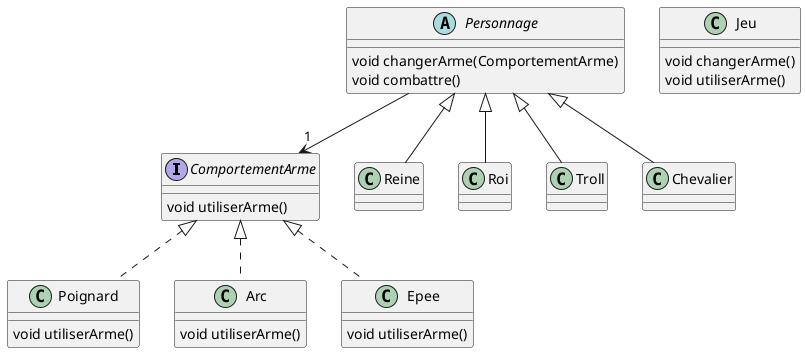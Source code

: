 @startuml

' definitions
' -----------

' package "comportements.arme"
interface ComportementArme
class Poignard
class Arc
class Epee
' end package

' package "personnages"
abstract Personnage
class Reine
class Roi
class Troll
class Chevalier
' end package

' package "menu"
class Jeu
' end package

' content
' -------

' Jeu:
Jeu : void changerArme()
Jeu : void utiliserArme()

' ComportementArme:
ComportementArme : void utiliserArme()

' Epee:
ComportementArme <|.. Epee
Epee : void utiliserArme()

' Reine:
Personnage <|-- Reine

' Troll:
Personnage <|-- Troll

' Chevalier:
Personnage <|-- Chevalier

' Arc:
ComportementArme <|.. Arc
Arc : void utiliserArme()

' Poignard:
ComportementArme <|.. Poignard
Poignard : void utiliserArme()

' Roi:
Personnage <|-- Roi

' Personnage:
Personnage --> "1" ComportementArme
Personnage : void changerArme(ComportementArme)
Personnage : void combattre()

@enduml
